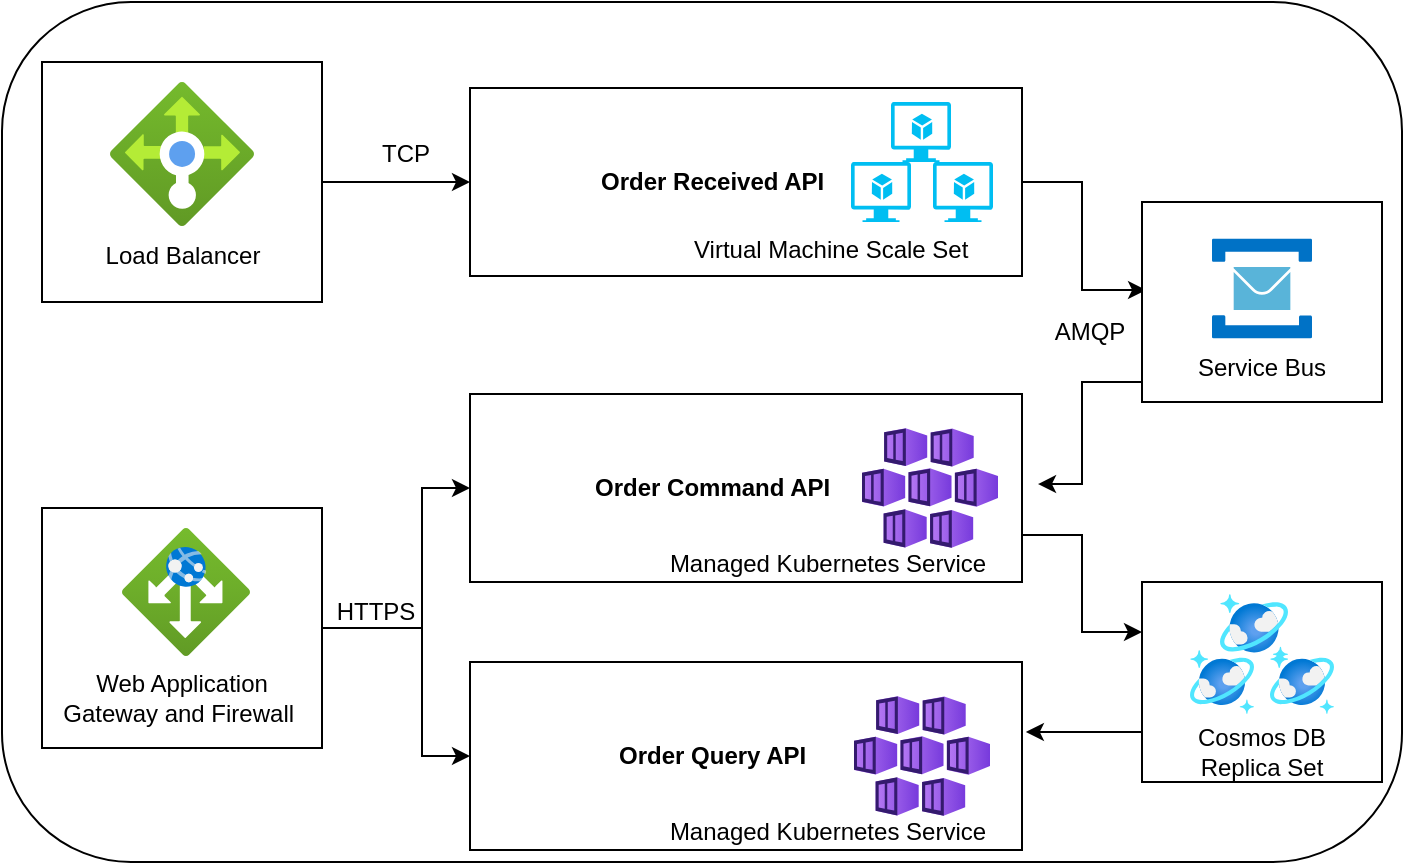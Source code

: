 <mxfile version="22.0.8" type="github">
  <diagram name="Page-1" id="RzCiEBjRraIQC5C2OHAX">
    <mxGraphModel dx="1434" dy="758" grid="1" gridSize="10" guides="1" tooltips="1" connect="1" arrows="1" fold="1" page="1" pageScale="1" pageWidth="827" pageHeight="1169" math="0" shadow="0">
      <root>
        <mxCell id="0" />
        <mxCell id="1" parent="0" />
        <mxCell id="qAXU_QblyjmCjn5gIZvt-53" value="" style="rounded=1;whiteSpace=wrap;html=1;" vertex="1" parent="1">
          <mxGeometry x="70" y="80" width="700" height="430" as="geometry" />
        </mxCell>
        <mxCell id="qAXU_QblyjmCjn5gIZvt-41" value="" style="edgeStyle=orthogonalEdgeStyle;rounded=0;orthogonalLoop=1;jettySize=auto;html=1;" edge="1" parent="1" source="qAXU_QblyjmCjn5gIZvt-3" target="qAXU_QblyjmCjn5gIZvt-28">
          <mxGeometry relative="1" as="geometry">
            <Array as="points">
              <mxPoint x="280" y="393" />
              <mxPoint x="280" y="457" />
            </Array>
          </mxGeometry>
        </mxCell>
        <mxCell id="qAXU_QblyjmCjn5gIZvt-42" style="edgeStyle=orthogonalEdgeStyle;rounded=0;orthogonalLoop=1;jettySize=auto;html=1;entryX=0;entryY=0.5;entryDx=0;entryDy=0;" edge="1" parent="1" source="qAXU_QblyjmCjn5gIZvt-3" target="qAXU_QblyjmCjn5gIZvt-19">
          <mxGeometry relative="1" as="geometry">
            <Array as="points">
              <mxPoint x="280" y="393" />
              <mxPoint x="280" y="323" />
            </Array>
          </mxGeometry>
        </mxCell>
        <mxCell id="qAXU_QblyjmCjn5gIZvt-3" value="" style="rounded=0;whiteSpace=wrap;html=1;" vertex="1" parent="1">
          <mxGeometry x="90" y="333" width="140" height="120" as="geometry" />
        </mxCell>
        <mxCell id="qAXU_QblyjmCjn5gIZvt-1" value="" style="image;aspect=fixed;html=1;points=[];align=center;fontSize=12;image=img/lib/azure2/networking/Application_Gateways.svg;" vertex="1" parent="1">
          <mxGeometry x="130" y="343" width="64" height="64" as="geometry" />
        </mxCell>
        <mxCell id="qAXU_QblyjmCjn5gIZvt-2" value="Web Application Gateway and Firewall&amp;nbsp;" style="text;html=1;strokeColor=none;fillColor=none;align=center;verticalAlign=middle;whiteSpace=wrap;rounded=0;" vertex="1" parent="1">
          <mxGeometry x="93.25" y="413" width="133.5" height="30" as="geometry" />
        </mxCell>
        <mxCell id="qAXU_QblyjmCjn5gIZvt-44" value="" style="edgeStyle=orthogonalEdgeStyle;rounded=0;orthogonalLoop=1;jettySize=auto;html=1;entryX=0.017;entryY=0.44;entryDx=0;entryDy=0;entryPerimeter=0;" edge="1" parent="1" source="qAXU_QblyjmCjn5gIZvt-4" target="qAXU_QblyjmCjn5gIZvt-18">
          <mxGeometry relative="1" as="geometry" />
        </mxCell>
        <mxCell id="qAXU_QblyjmCjn5gIZvt-4" value="&lt;b&gt;Order Received API&amp;nbsp; &amp;nbsp; &amp;nbsp; &amp;nbsp; &amp;nbsp;&amp;nbsp;&lt;/b&gt;" style="rounded=0;whiteSpace=wrap;html=1;" vertex="1" parent="1">
          <mxGeometry x="304" y="123" width="276" height="94" as="geometry" />
        </mxCell>
        <mxCell id="qAXU_QblyjmCjn5gIZvt-14" value="" style="edgeStyle=orthogonalEdgeStyle;rounded=0;orthogonalLoop=1;jettySize=auto;html=1;" edge="1" parent="1" source="qAXU_QblyjmCjn5gIZvt-8" target="qAXU_QblyjmCjn5gIZvt-4">
          <mxGeometry relative="1" as="geometry" />
        </mxCell>
        <mxCell id="qAXU_QblyjmCjn5gIZvt-8" value="" style="rounded=0;whiteSpace=wrap;html=1;" vertex="1" parent="1">
          <mxGeometry x="90" y="110" width="140" height="120" as="geometry" />
        </mxCell>
        <mxCell id="qAXU_QblyjmCjn5gIZvt-9" value="" style="image;aspect=fixed;html=1;points=[];align=center;fontSize=12;image=img/lib/azure2/networking/Load_Balancers.svg;" vertex="1" parent="1">
          <mxGeometry x="124" y="120" width="72" height="72" as="geometry" />
        </mxCell>
        <mxCell id="qAXU_QblyjmCjn5gIZvt-10" value="Load Balancer" style="text;html=1;strokeColor=none;fillColor=none;align=center;verticalAlign=middle;whiteSpace=wrap;rounded=0;" vertex="1" parent="1">
          <mxGeometry x="78.5" y="192" width="163" height="30" as="geometry" />
        </mxCell>
        <mxCell id="qAXU_QblyjmCjn5gIZvt-13" value="" style="verticalLabelPosition=bottom;html=1;verticalAlign=top;align=center;strokeColor=none;fillColor=#00BEF2;shape=mxgraph.azure.virtual_machine_feature;pointerEvents=1;" vertex="1" parent="1">
          <mxGeometry x="494.5" y="160" width="30" height="30" as="geometry" />
        </mxCell>
        <mxCell id="qAXU_QblyjmCjn5gIZvt-18" value="" style="rounded=0;whiteSpace=wrap;html=1;" vertex="1" parent="1">
          <mxGeometry x="640" y="180" width="120" height="100" as="geometry" />
        </mxCell>
        <mxCell id="qAXU_QblyjmCjn5gIZvt-30" style="edgeStyle=orthogonalEdgeStyle;rounded=0;orthogonalLoop=1;jettySize=auto;html=1;exitX=1;exitY=0.75;exitDx=0;exitDy=0;entryX=0;entryY=0.25;entryDx=0;entryDy=0;" edge="1" parent="1" source="qAXU_QblyjmCjn5gIZvt-19" target="qAXU_QblyjmCjn5gIZvt-29">
          <mxGeometry relative="1" as="geometry" />
        </mxCell>
        <mxCell id="qAXU_QblyjmCjn5gIZvt-19" value="&lt;b&gt;Order Command API&amp;nbsp; &amp;nbsp; &amp;nbsp; &amp;nbsp; &amp;nbsp;&amp;nbsp;&lt;/b&gt;" style="rounded=0;whiteSpace=wrap;html=1;" vertex="1" parent="1">
          <mxGeometry x="304" y="276" width="276" height="94" as="geometry" />
        </mxCell>
        <mxCell id="qAXU_QblyjmCjn5gIZvt-21" style="edgeStyle=orthogonalEdgeStyle;rounded=0;orthogonalLoop=1;jettySize=auto;html=1;entryX=1.029;entryY=0.479;entryDx=0;entryDy=0;entryPerimeter=0;" edge="1" parent="1" source="qAXU_QblyjmCjn5gIZvt-18" target="qAXU_QblyjmCjn5gIZvt-19">
          <mxGeometry relative="1" as="geometry">
            <Array as="points">
              <mxPoint x="610" y="270" />
              <mxPoint x="610" y="321" />
            </Array>
          </mxGeometry>
        </mxCell>
        <mxCell id="qAXU_QblyjmCjn5gIZvt-22" value="" style="image;sketch=0;aspect=fixed;html=1;points=[];align=center;fontSize=12;image=img/lib/mscae/Service_Bus.svg;" vertex="1" parent="1">
          <mxGeometry x="675" y="198.25" width="50" height="50" as="geometry" />
        </mxCell>
        <mxCell id="qAXU_QblyjmCjn5gIZvt-25" value="Service Bus" style="text;html=1;strokeColor=none;fillColor=none;align=center;verticalAlign=middle;whiteSpace=wrap;rounded=0;" vertex="1" parent="1">
          <mxGeometry x="635" y="248.25" width="130" height="30" as="geometry" />
        </mxCell>
        <mxCell id="qAXU_QblyjmCjn5gIZvt-27" value="" style="image;aspect=fixed;html=1;points=[];align=center;fontSize=12;image=img/lib/azure2/containers/Kubernetes_Services.svg;" vertex="1" parent="1">
          <mxGeometry x="500" y="293" width="68" height="60" as="geometry" />
        </mxCell>
        <mxCell id="qAXU_QblyjmCjn5gIZvt-28" value="&lt;b&gt;Order Query API&amp;nbsp; &amp;nbsp; &amp;nbsp; &amp;nbsp; &amp;nbsp;&amp;nbsp;&lt;/b&gt;" style="rounded=0;whiteSpace=wrap;html=1;" vertex="1" parent="1">
          <mxGeometry x="304" y="410" width="276" height="94" as="geometry" />
        </mxCell>
        <mxCell id="qAXU_QblyjmCjn5gIZvt-29" value="" style="rounded=0;whiteSpace=wrap;html=1;" vertex="1" parent="1">
          <mxGeometry x="640" y="370" width="120" height="100" as="geometry" />
        </mxCell>
        <mxCell id="qAXU_QblyjmCjn5gIZvt-31" style="edgeStyle=orthogonalEdgeStyle;rounded=0;orthogonalLoop=1;jettySize=auto;html=1;exitX=0;exitY=0.75;exitDx=0;exitDy=0;entryX=1.007;entryY=0.372;entryDx=0;entryDy=0;entryPerimeter=0;" edge="1" parent="1" source="qAXU_QblyjmCjn5gIZvt-29" target="qAXU_QblyjmCjn5gIZvt-28">
          <mxGeometry relative="1" as="geometry" />
        </mxCell>
        <mxCell id="qAXU_QblyjmCjn5gIZvt-32" value="" style="image;aspect=fixed;html=1;points=[];align=center;fontSize=12;image=img/lib/azure2/containers/Kubernetes_Services.svg;" vertex="1" parent="1">
          <mxGeometry x="496" y="427" width="68" height="60" as="geometry" />
        </mxCell>
        <mxCell id="qAXU_QblyjmCjn5gIZvt-33" value="" style="image;aspect=fixed;html=1;points=[];align=center;fontSize=12;image=img/lib/azure2/databases/Azure_Cosmos_DB.svg;" vertex="1" parent="1">
          <mxGeometry x="679" y="376" width="34" height="34" as="geometry" />
        </mxCell>
        <mxCell id="qAXU_QblyjmCjn5gIZvt-34" value="" style="image;aspect=fixed;html=1;points=[];align=center;fontSize=12;image=img/lib/azure2/databases/Azure_Cosmos_DB.svg;" vertex="1" parent="1">
          <mxGeometry x="704" y="404" width="32" height="32" as="geometry" />
        </mxCell>
        <mxCell id="qAXU_QblyjmCjn5gIZvt-36" value="" style="image;aspect=fixed;html=1;points=[];align=center;fontSize=12;image=img/lib/azure2/databases/Azure_Cosmos_DB.svg;" vertex="1" parent="1">
          <mxGeometry x="664" y="404" width="32" height="32" as="geometry" />
        </mxCell>
        <mxCell id="qAXU_QblyjmCjn5gIZvt-39" value="Cosmos DB Replica Set" style="text;html=1;strokeColor=none;fillColor=none;align=center;verticalAlign=middle;whiteSpace=wrap;rounded=0;" vertex="1" parent="1">
          <mxGeometry x="660" y="440" width="80" height="30" as="geometry" />
        </mxCell>
        <mxCell id="qAXU_QblyjmCjn5gIZvt-45" value="" style="verticalLabelPosition=bottom;html=1;verticalAlign=top;align=center;strokeColor=none;fillColor=#00BEF2;shape=mxgraph.azure.virtual_machine_feature;pointerEvents=1;" vertex="1" parent="1">
          <mxGeometry x="514.5" y="130" width="30" height="30" as="geometry" />
        </mxCell>
        <mxCell id="qAXU_QblyjmCjn5gIZvt-48" value="" style="verticalLabelPosition=bottom;html=1;verticalAlign=top;align=center;strokeColor=none;fillColor=#00BEF2;shape=mxgraph.azure.virtual_machine_feature;pointerEvents=1;" vertex="1" parent="1">
          <mxGeometry x="535.5" y="160" width="30" height="30" as="geometry" />
        </mxCell>
        <mxCell id="qAXU_QblyjmCjn5gIZvt-49" value="Managed Kubernetes Service" style="text;html=1;strokeColor=none;fillColor=none;align=center;verticalAlign=middle;whiteSpace=wrap;rounded=0;" vertex="1" parent="1">
          <mxGeometry x="398" y="346" width="170" height="30" as="geometry" />
        </mxCell>
        <mxCell id="qAXU_QblyjmCjn5gIZvt-50" value="Managed Kubernetes Service" style="text;html=1;strokeColor=none;fillColor=none;align=center;verticalAlign=middle;whiteSpace=wrap;rounded=0;" vertex="1" parent="1">
          <mxGeometry x="398" y="480" width="170" height="30" as="geometry" />
        </mxCell>
        <mxCell id="qAXU_QblyjmCjn5gIZvt-51" value="Virtual Machine Scale Set" style="text;whiteSpace=wrap;" vertex="1" parent="1">
          <mxGeometry x="414" y="190" width="170" height="40" as="geometry" />
        </mxCell>
        <mxCell id="qAXU_QblyjmCjn5gIZvt-54" value="AMQP" style="text;html=1;strokeColor=none;fillColor=none;align=center;verticalAlign=middle;whiteSpace=wrap;rounded=0;" vertex="1" parent="1">
          <mxGeometry x="584" y="230" width="60" height="30" as="geometry" />
        </mxCell>
        <mxCell id="qAXU_QblyjmCjn5gIZvt-55" value="TCP" style="text;html=1;strokeColor=none;fillColor=none;align=center;verticalAlign=middle;whiteSpace=wrap;rounded=0;" vertex="1" parent="1">
          <mxGeometry x="241.5" y="141" width="60" height="30" as="geometry" />
        </mxCell>
        <mxCell id="qAXU_QblyjmCjn5gIZvt-56" value="HTTPS" style="text;html=1;strokeColor=none;fillColor=none;align=center;verticalAlign=middle;whiteSpace=wrap;rounded=0;" vertex="1" parent="1">
          <mxGeometry x="226.75" y="370" width="60" height="30" as="geometry" />
        </mxCell>
      </root>
    </mxGraphModel>
  </diagram>
</mxfile>
